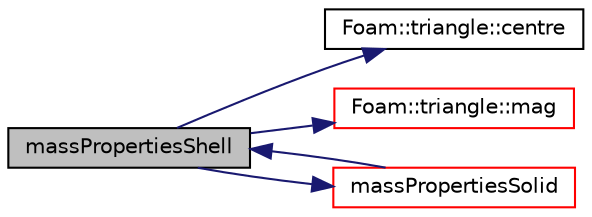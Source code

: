 digraph "massPropertiesShell"
{
  bgcolor="transparent";
  edge [fontname="Helvetica",fontsize="10",labelfontname="Helvetica",labelfontsize="10"];
  node [fontname="Helvetica",fontsize="10",shape=record];
  rankdir="LR";
  Node1 [label="massPropertiesShell",height=0.2,width=0.4,color="black", fillcolor="grey75", style="filled", fontcolor="black"];
  Node1 -> Node2 [color="midnightblue",fontsize="10",style="solid",fontname="Helvetica"];
  Node2 [label="Foam::triangle::centre",height=0.2,width=0.4,color="black",URL="$a02753.html#aa827cbb8a8c37bb9d4e1ef7eaa234792",tooltip="Return centre (centroid) "];
  Node1 -> Node3 [color="midnightblue",fontsize="10",style="solid",fontname="Helvetica"];
  Node3 [label="Foam::triangle::mag",height=0.2,width=0.4,color="red",URL="$a02753.html#a3d026c3aee48e61452581e5633617d02",tooltip="Return scalar magnitude. "];
  Node1 -> Node4 [color="midnightblue",fontsize="10",style="solid",fontname="Helvetica"];
  Node4 [label="massPropertiesSolid",height=0.2,width=0.4,color="red",URL="$a01557.html#ac948fad3ba413d57d196458b12848db1"];
  Node4 -> Node1 [color="midnightblue",fontsize="10",style="solid",fontname="Helvetica"];
}
